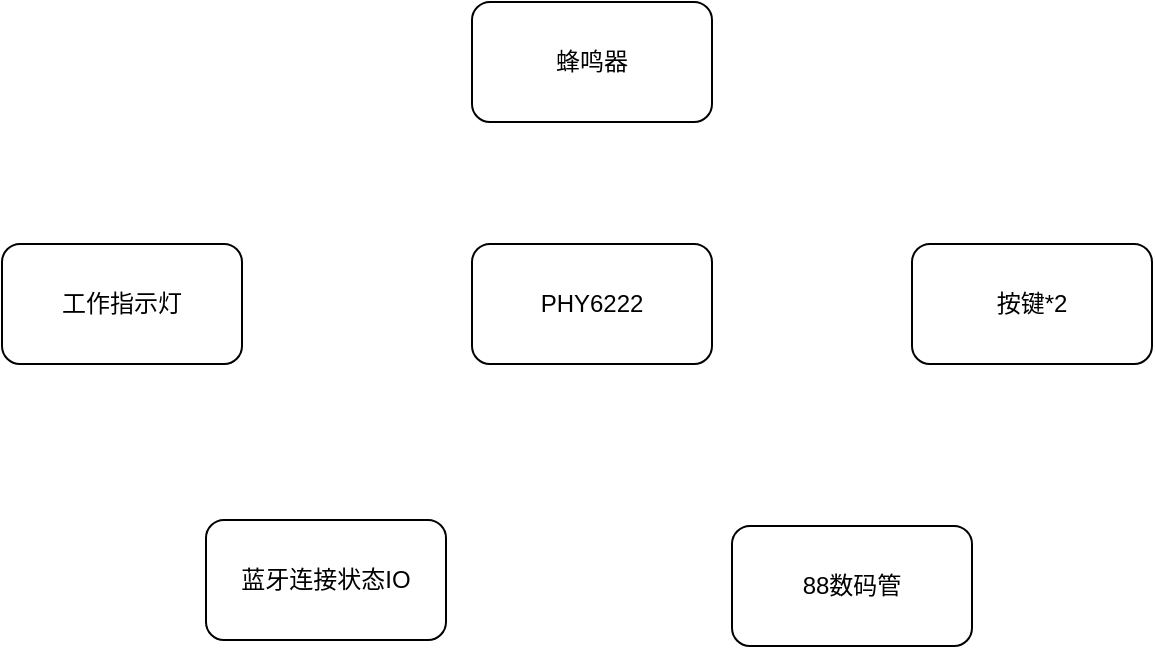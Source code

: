 <mxfile version="16.4.5" type="github">
  <diagram id="LEmtDCH_rk8Sx9dJpY-e" name="Page-1">
    <mxGraphModel dx="1422" dy="762" grid="0" gridSize="10" guides="1" tooltips="1" connect="1" arrows="1" fold="1" page="1" pageScale="1" pageWidth="827" pageHeight="1169" math="0" shadow="0">
      <root>
        <mxCell id="0" />
        <mxCell id="1" parent="0" />
        <mxCell id="ZpJ0VBWsio0nk-9sUjNW-1" value="PHY6222" style="rounded=1;whiteSpace=wrap;html=1;" vertex="1" parent="1">
          <mxGeometry x="357" y="358" width="120" height="60" as="geometry" />
        </mxCell>
        <mxCell id="ZpJ0VBWsio0nk-9sUjNW-2" value="按键*2" style="rounded=1;whiteSpace=wrap;html=1;" vertex="1" parent="1">
          <mxGeometry x="577" y="358" width="120" height="60" as="geometry" />
        </mxCell>
        <mxCell id="ZpJ0VBWsio0nk-9sUjNW-3" value="蜂鸣器" style="rounded=1;whiteSpace=wrap;html=1;" vertex="1" parent="1">
          <mxGeometry x="357" y="237" width="120" height="60" as="geometry" />
        </mxCell>
        <mxCell id="ZpJ0VBWsio0nk-9sUjNW-4" value="工作指示灯" style="rounded=1;whiteSpace=wrap;html=1;" vertex="1" parent="1">
          <mxGeometry x="122" y="358" width="120" height="60" as="geometry" />
        </mxCell>
        <mxCell id="ZpJ0VBWsio0nk-9sUjNW-5" value="蓝牙连接状态IO" style="rounded=1;whiteSpace=wrap;html=1;" vertex="1" parent="1">
          <mxGeometry x="224" y="496" width="120" height="60" as="geometry" />
        </mxCell>
        <mxCell id="ZpJ0VBWsio0nk-9sUjNW-6" value="88数码管" style="rounded=1;whiteSpace=wrap;html=1;" vertex="1" parent="1">
          <mxGeometry x="487" y="499" width="120" height="60" as="geometry" />
        </mxCell>
      </root>
    </mxGraphModel>
  </diagram>
</mxfile>
